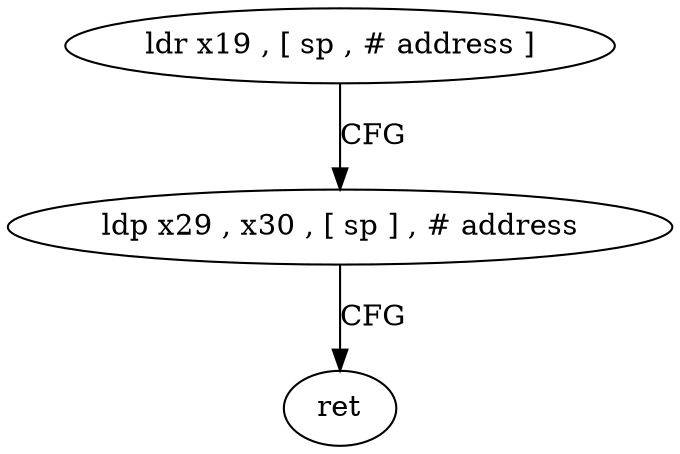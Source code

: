 digraph "func" {
"4210060" [label = "ldr x19 , [ sp , # address ]" ]
"4210064" [label = "ldp x29 , x30 , [ sp ] , # address" ]
"4210068" [label = "ret" ]
"4210060" -> "4210064" [ label = "CFG" ]
"4210064" -> "4210068" [ label = "CFG" ]
}
